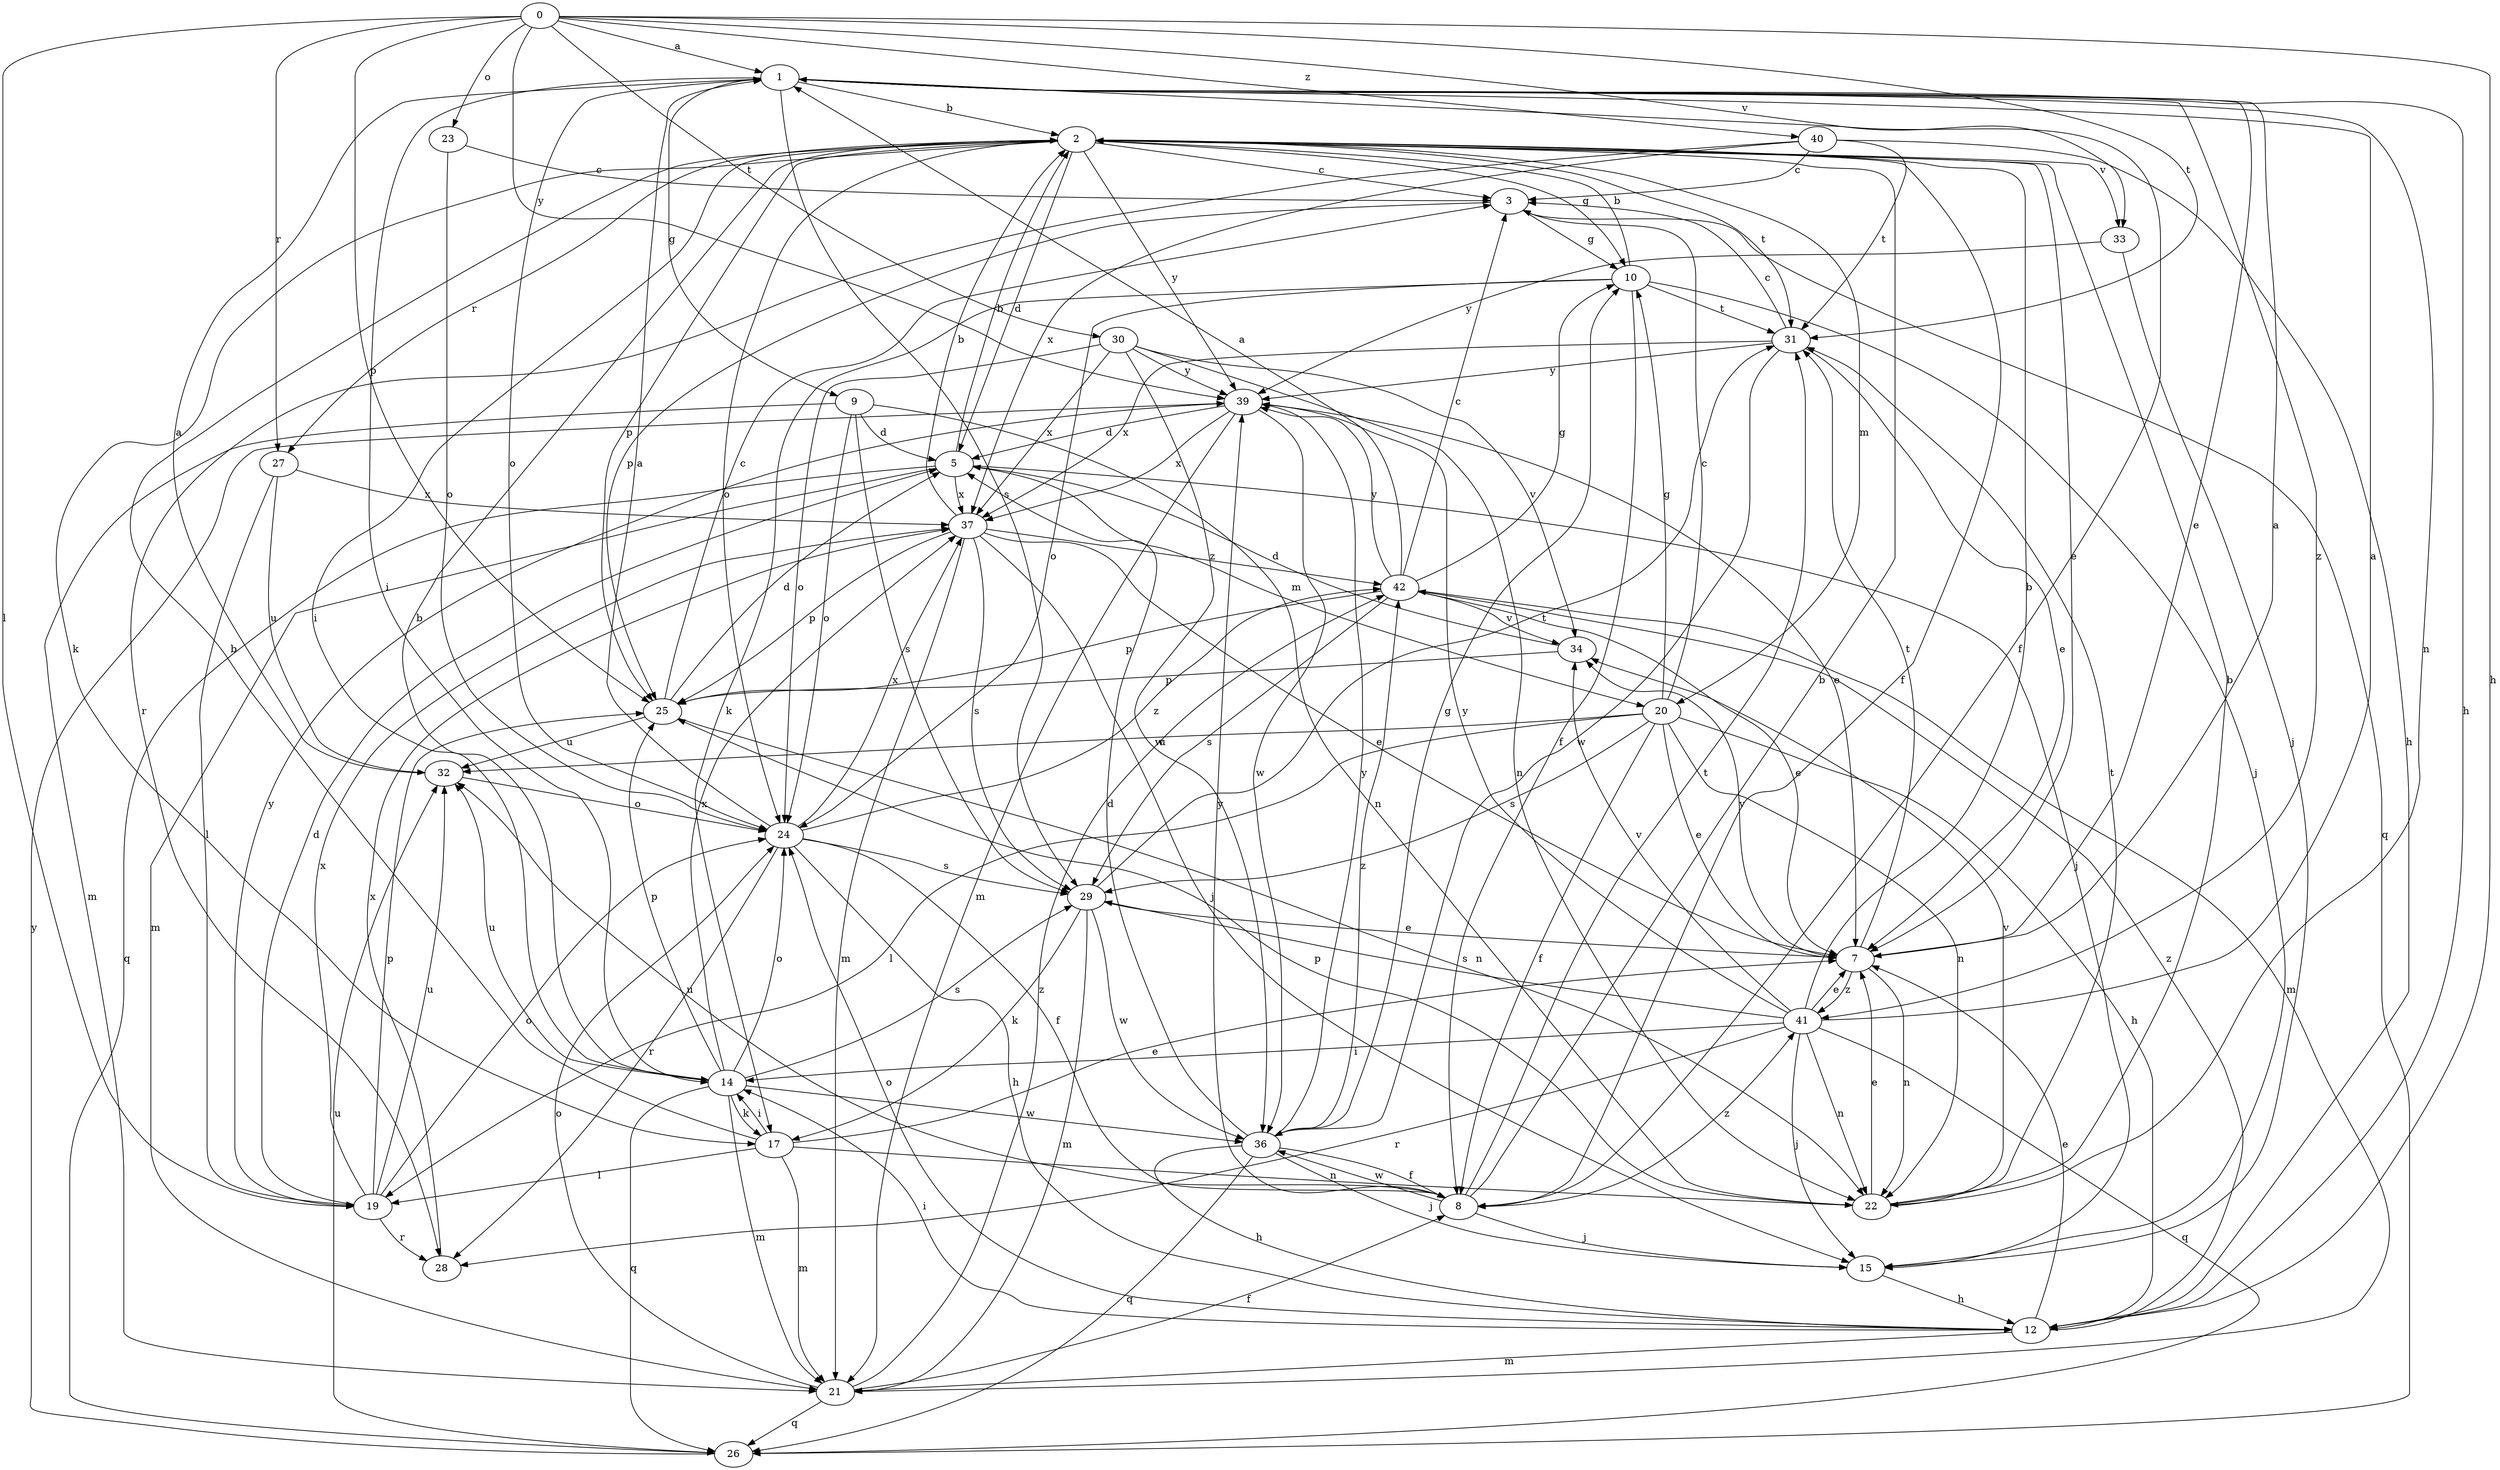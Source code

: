 strict digraph  {
0;
1;
2;
3;
5;
7;
8;
9;
10;
12;
14;
15;
17;
19;
20;
21;
22;
23;
24;
25;
26;
27;
28;
29;
30;
31;
32;
33;
34;
36;
37;
39;
40;
41;
42;
0 -> 1  [label=a];
0 -> 12  [label=h];
0 -> 19  [label=l];
0 -> 23  [label=o];
0 -> 25  [label=p];
0 -> 27  [label=r];
0 -> 30  [label=t];
0 -> 31  [label=t];
0 -> 33  [label=v];
0 -> 39  [label=y];
0 -> 40  [label=z];
1 -> 2  [label=b];
1 -> 7  [label=e];
1 -> 8  [label=f];
1 -> 9  [label=g];
1 -> 12  [label=h];
1 -> 14  [label=i];
1 -> 22  [label=n];
1 -> 24  [label=o];
1 -> 29  [label=s];
1 -> 41  [label=z];
2 -> 3  [label=c];
2 -> 5  [label=d];
2 -> 7  [label=e];
2 -> 8  [label=f];
2 -> 10  [label=g];
2 -> 14  [label=i];
2 -> 17  [label=k];
2 -> 20  [label=m];
2 -> 24  [label=o];
2 -> 25  [label=p];
2 -> 27  [label=r];
2 -> 31  [label=t];
2 -> 33  [label=v];
2 -> 39  [label=y];
3 -> 10  [label=g];
3 -> 25  [label=p];
3 -> 26  [label=q];
5 -> 2  [label=b];
5 -> 15  [label=j];
5 -> 20  [label=m];
5 -> 21  [label=m];
5 -> 26  [label=q];
5 -> 37  [label=x];
7 -> 1  [label=a];
7 -> 22  [label=n];
7 -> 31  [label=t];
7 -> 34  [label=v];
7 -> 41  [label=z];
8 -> 2  [label=b];
8 -> 15  [label=j];
8 -> 31  [label=t];
8 -> 32  [label=u];
8 -> 36  [label=w];
8 -> 39  [label=y];
8 -> 41  [label=z];
9 -> 5  [label=d];
9 -> 21  [label=m];
9 -> 22  [label=n];
9 -> 24  [label=o];
9 -> 29  [label=s];
10 -> 2  [label=b];
10 -> 8  [label=f];
10 -> 15  [label=j];
10 -> 17  [label=k];
10 -> 24  [label=o];
10 -> 31  [label=t];
12 -> 7  [label=e];
12 -> 14  [label=i];
12 -> 21  [label=m];
12 -> 24  [label=o];
12 -> 42  [label=z];
14 -> 2  [label=b];
14 -> 17  [label=k];
14 -> 21  [label=m];
14 -> 24  [label=o];
14 -> 25  [label=p];
14 -> 26  [label=q];
14 -> 29  [label=s];
14 -> 32  [label=u];
14 -> 36  [label=w];
14 -> 37  [label=x];
15 -> 12  [label=h];
17 -> 2  [label=b];
17 -> 7  [label=e];
17 -> 14  [label=i];
17 -> 19  [label=l];
17 -> 21  [label=m];
17 -> 22  [label=n];
19 -> 5  [label=d];
19 -> 24  [label=o];
19 -> 25  [label=p];
19 -> 28  [label=r];
19 -> 32  [label=u];
19 -> 37  [label=x];
19 -> 39  [label=y];
20 -> 3  [label=c];
20 -> 7  [label=e];
20 -> 8  [label=f];
20 -> 10  [label=g];
20 -> 12  [label=h];
20 -> 19  [label=l];
20 -> 22  [label=n];
20 -> 29  [label=s];
20 -> 32  [label=u];
21 -> 8  [label=f];
21 -> 24  [label=o];
21 -> 26  [label=q];
21 -> 42  [label=z];
22 -> 2  [label=b];
22 -> 7  [label=e];
22 -> 25  [label=p];
22 -> 31  [label=t];
22 -> 34  [label=v];
23 -> 3  [label=c];
23 -> 24  [label=o];
24 -> 1  [label=a];
24 -> 8  [label=f];
24 -> 12  [label=h];
24 -> 28  [label=r];
24 -> 29  [label=s];
24 -> 37  [label=x];
24 -> 42  [label=z];
25 -> 3  [label=c];
25 -> 5  [label=d];
25 -> 22  [label=n];
25 -> 32  [label=u];
26 -> 32  [label=u];
26 -> 39  [label=y];
27 -> 19  [label=l];
27 -> 32  [label=u];
27 -> 37  [label=x];
28 -> 37  [label=x];
29 -> 7  [label=e];
29 -> 17  [label=k];
29 -> 21  [label=m];
29 -> 31  [label=t];
29 -> 36  [label=w];
30 -> 22  [label=n];
30 -> 24  [label=o];
30 -> 34  [label=v];
30 -> 36  [label=w];
30 -> 37  [label=x];
30 -> 39  [label=y];
31 -> 3  [label=c];
31 -> 7  [label=e];
31 -> 36  [label=w];
31 -> 37  [label=x];
31 -> 39  [label=y];
32 -> 1  [label=a];
32 -> 24  [label=o];
33 -> 15  [label=j];
33 -> 39  [label=y];
34 -> 5  [label=d];
34 -> 25  [label=p];
36 -> 5  [label=d];
36 -> 8  [label=f];
36 -> 10  [label=g];
36 -> 12  [label=h];
36 -> 15  [label=j];
36 -> 26  [label=q];
36 -> 39  [label=y];
36 -> 42  [label=z];
37 -> 2  [label=b];
37 -> 7  [label=e];
37 -> 15  [label=j];
37 -> 21  [label=m];
37 -> 25  [label=p];
37 -> 29  [label=s];
37 -> 42  [label=z];
39 -> 5  [label=d];
39 -> 7  [label=e];
39 -> 21  [label=m];
39 -> 36  [label=w];
39 -> 37  [label=x];
40 -> 3  [label=c];
40 -> 12  [label=h];
40 -> 28  [label=r];
40 -> 31  [label=t];
40 -> 37  [label=x];
41 -> 1  [label=a];
41 -> 2  [label=b];
41 -> 7  [label=e];
41 -> 14  [label=i];
41 -> 15  [label=j];
41 -> 22  [label=n];
41 -> 26  [label=q];
41 -> 28  [label=r];
41 -> 29  [label=s];
41 -> 34  [label=v];
41 -> 39  [label=y];
42 -> 1  [label=a];
42 -> 3  [label=c];
42 -> 7  [label=e];
42 -> 10  [label=g];
42 -> 21  [label=m];
42 -> 25  [label=p];
42 -> 29  [label=s];
42 -> 34  [label=v];
42 -> 39  [label=y];
}
